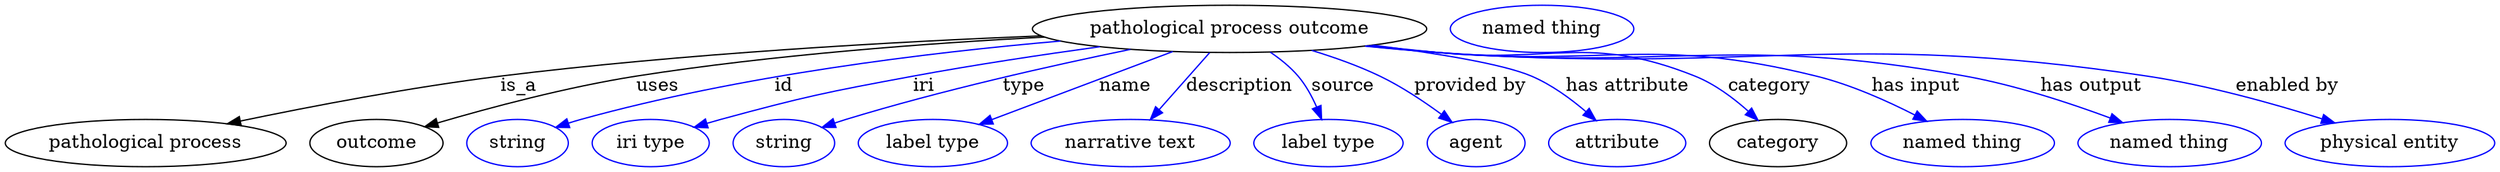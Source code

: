 digraph {
	graph [bb="0,0,1887.9,123"];
	node [label="\N"];
	"pathological process outcome"	 [height=0.5,
		label="pathological process outcome",
		pos="928.59,105",
		width=4.1524];
	"pathological process"	 [height=0.5,
		pos="106.59,18",
		width=2.9608];
	"pathological process outcome" -> "pathological process"	 [label=is_a,
		lp="389.59,61.5",
		pos="e,170.65,32.434 783.75,100.42 671.92,95.711 513.51,86.497 375.59,69 309.11,60.567 234.28,45.955 180.45,34.528"];
	outcome	 [height=0.5,
		pos="281.59,18",
		width=1.4082];
	"pathological process outcome" -> outcome	 [label=uses,
		lp="495.09,61.5",
		pos="e,319.27,30.046 786.55,99.336 697.64,94.385 580.95,85.319 478.59,69 426.65,60.719 368.49,44.82 328.92,32.965"];
	id	 [color=blue,
		height=0.5,
		label=string,
		pos="388.59,18",
		width=1.0652];
	"pathological process outcome" -> id	 [color=blue,
		label=id,
		lp="576.59,61.5",
		pos="e,417.8,29.763 795.66,96.691 695.42,87.957 555.36,70.453 436.59,36 433.61,35.135 430.55,34.172 427.49,33.153",
		style=solid];
	iri	 [color=blue,
		height=0.5,
		label="iri type",
		pos="489.59,18",
		width=1.2277];
	"pathological process outcome" -> iri	 [color=blue,
		label=iri,
		lp="688.59,61.5",
		pos="e,523.44,29.775 824.46,92.06 779.98,85.97 727.58,78.051 680.59,69 619.09,57.155 603.8,53.252 543.59,36 540.21,35.032 536.73,33.985 \
533.23,32.9",
		style=solid];
	type	 [color=blue,
		height=0.5,
		label=string,
		pos="590.59,18",
		width=1.0652];
	"pathological process outcome" -> type	 [color=blue,
		label=type,
		lp="772.59,61.5",
		pos="e,619.74,29.77 849.92,89.659 790.87,77.349 708.36,58.45 637.59,36 634.86,35.133 632.05,34.193 629.24,33.212",
		style=solid];
	name	 [color=blue,
		height=0.5,
		label="label type",
		pos="703.59,18",
		width=1.5707];
	"pathological process outcome" -> name	 [color=blue,
		label=name,
		lp="849.59,61.5",
		pos="e,739.79,31.998 884.14,87.812 845.18,72.747 788.77,50.937 749.41,35.717",
		style=solid];
	description	 [color=blue,
		height=0.5,
		label="narrative text",
		pos="853.59,18",
		width=2.0943];
	"pathological process outcome" -> description	 [color=blue,
		label=description,
		lp="936.59,61.5",
		pos="e,868.85,35.706 913.05,86.974 902.22,74.409 887.61,57.466 875.59,43.517",
		style=solid];
	source	 [color=blue,
		height=0.5,
		label="label type",
		pos="1003.6,18",
		width=1.5707];
	"pathological process outcome" -> source	 [color=blue,
		label=source,
		lp="1016.1,61.5",
		pos="e,998.49,36.365 960.98,87.267 968.44,82.099 975.85,75.945 981.59,69 987.18,62.236 991.58,53.837 994.92,45.819",
		style=solid];
	"provided by"	 [color=blue,
		height=0.5,
		label=agent,
		pos="1115.6,18",
		width=1.0291];
	"pathological process outcome" -> "provided by"	 [color=blue,
		label="provided by",
		lp="1112.1,61.5",
		pos="e,1097.1,33.855 993.85,88.775 1010.8,83.483 1028.7,76.894 1044.6,69 1060.3,61.177 1076.3,50.012 1089.1,40.122",
		style=solid];
	"has attribute"	 [color=blue,
		height=0.5,
		label=attribute,
		pos="1222.6,18",
		width=1.4443];
	"pathological process outcome" -> "has attribute"	 [color=blue,
		label="has attribute",
		lp="1230.6,61.5",
		pos="e,1206,35.242 1040.2,92.978 1087.7,86.742 1137.1,78.451 1158.6,69 1173.1,62.607 1187.2,52.064 1198.4,42.219",
		style=solid];
	category	 [height=0.5,
		pos="1344.6,18",
		width=1.4443];
	"pathological process outcome" -> category	 [color=blue,
		label=category,
		lp="1338.6,61.5",
		pos="e,1328.7,35.353 1036.1,92.443 1053,90.559 1070.3,88.685 1086.6,87 1129.9,82.537 1241.3,85.395 1281.6,69 1296.3,63.027 1310.2,52.435 \
1321.3,42.445",
		style=solid];
	"has input"	 [color=blue,
		height=0.5,
		label="named thing",
		pos="1484.6,18",
		width=1.9318];
	"pathological process outcome" -> "has input"	 [color=blue,
		label="has input",
		lp="1449.1,61.5",
		pos="e,1456.3,34.714 1034.3,92.199 1051.8,90.304 1069.7,88.491 1086.6,87 1214.3,75.738 1250.3,100.52 1374.6,69 1399.9,62.585 1426.5,50.418 \
1447.2,39.577",
		style=solid];
	"has output"	 [color=blue,
		height=0.5,
		label="named thing",
		pos="1641.6,18",
		width=1.9318];
	"pathological process outcome" -> "has output"	 [color=blue,
		label="has output",
		lp="1582.1,61.5",
		pos="e,1604.8,33.289 1033,92.08 1050.9,90.165 1069.3,88.376 1086.6,87 1264,72.92 1311.6,101.11 1486.6,69 1524.1,62.128 1564.9,48.407 \
1595.3,36.927",
		style=solid];
	"enabled by"	 [color=blue,
		height=0.5,
		label="physical entity",
		pos="1808.6,18",
		width=2.2026];
	"pathological process outcome" -> "enabled by"	 [color=blue,
		label="enabled by",
		lp="1731.1,61.5",
		pos="e,1765.4,33.12 1032.2,92 1050.3,90.07 1069,88.296 1086.6,87 1325.2,69.446 1388.1,105.21 1624.6,69 1669.5,62.122 1719.1,47.982 1755.5,\
36.332",
		style=solid];
	"named thing_category"	 [color=blue,
		height=0.5,
		label="named thing",
		pos="1165.6,105",
		width=1.9318];
}
